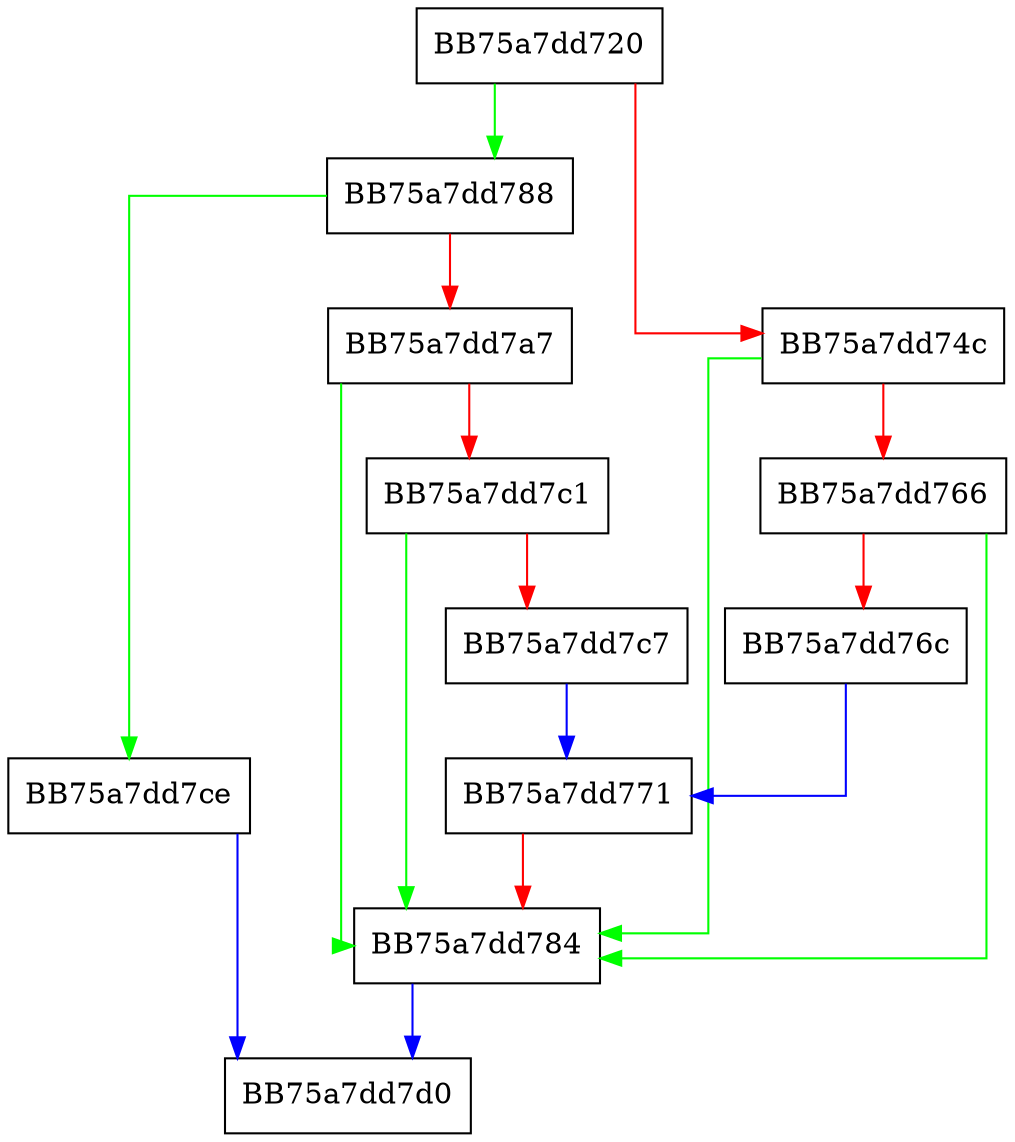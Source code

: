 digraph Read {
  node [shape="box"];
  graph [splines=ortho];
  BB75a7dd720 -> BB75a7dd788 [color="green"];
  BB75a7dd720 -> BB75a7dd74c [color="red"];
  BB75a7dd74c -> BB75a7dd784 [color="green"];
  BB75a7dd74c -> BB75a7dd766 [color="red"];
  BB75a7dd766 -> BB75a7dd784 [color="green"];
  BB75a7dd766 -> BB75a7dd76c [color="red"];
  BB75a7dd76c -> BB75a7dd771 [color="blue"];
  BB75a7dd771 -> BB75a7dd784 [color="red"];
  BB75a7dd784 -> BB75a7dd7d0 [color="blue"];
  BB75a7dd788 -> BB75a7dd7ce [color="green"];
  BB75a7dd788 -> BB75a7dd7a7 [color="red"];
  BB75a7dd7a7 -> BB75a7dd784 [color="green"];
  BB75a7dd7a7 -> BB75a7dd7c1 [color="red"];
  BB75a7dd7c1 -> BB75a7dd784 [color="green"];
  BB75a7dd7c1 -> BB75a7dd7c7 [color="red"];
  BB75a7dd7c7 -> BB75a7dd771 [color="blue"];
  BB75a7dd7ce -> BB75a7dd7d0 [color="blue"];
}
